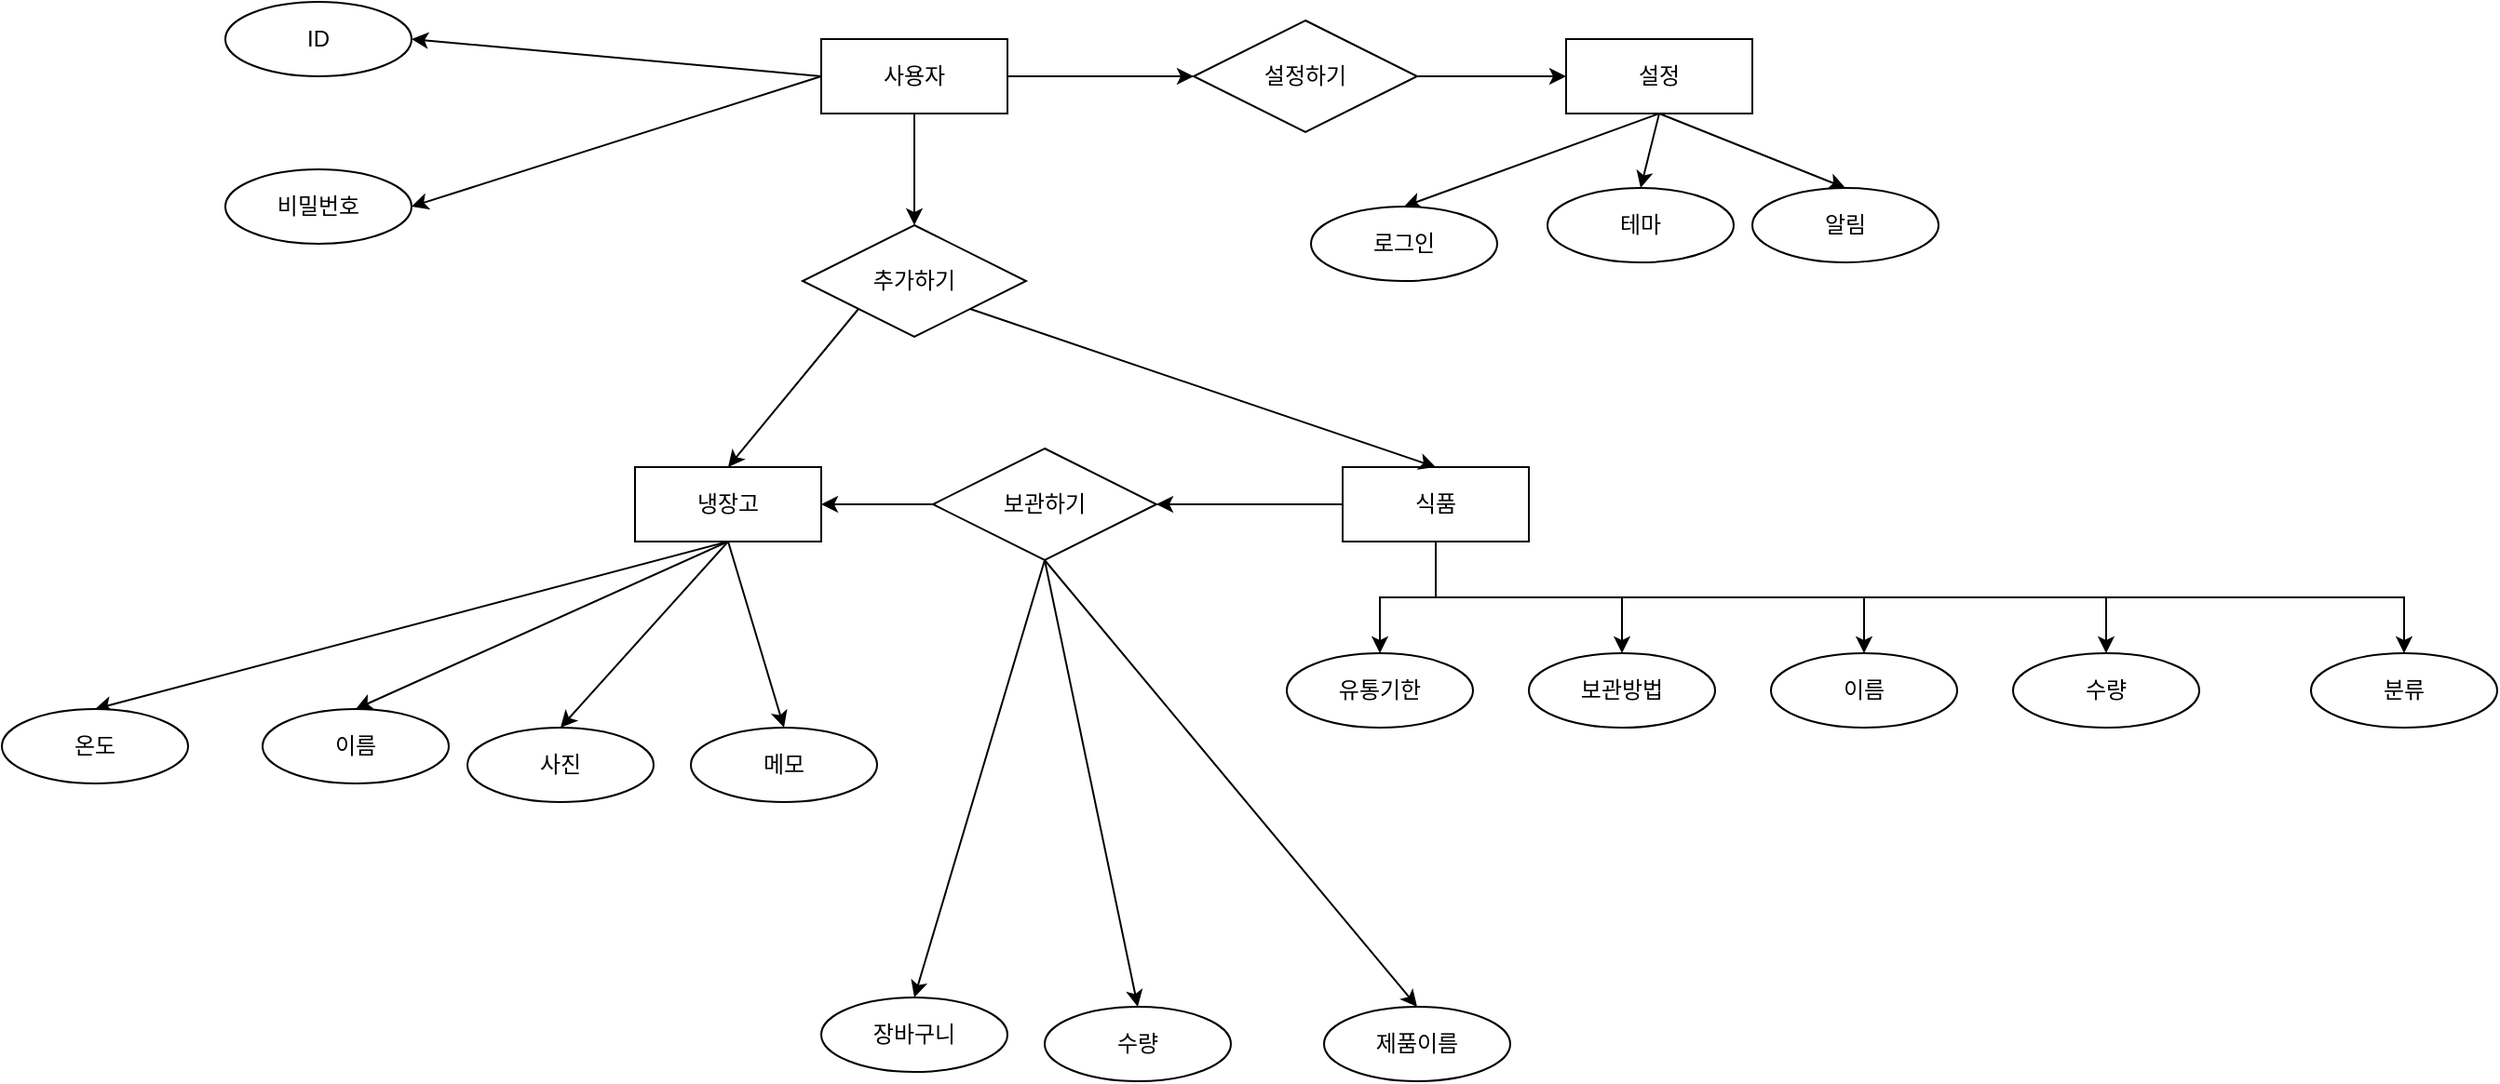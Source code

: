 <mxfile version="22.1.18" type="device">
  <diagram name="페이지-1" id="VgVzL6VrYZBoVipJYnuF">
    <mxGraphModel dx="2626" dy="936" grid="1" gridSize="10" guides="1" tooltips="1" connect="1" arrows="1" fold="1" page="1" pageScale="1" pageWidth="827" pageHeight="1169" math="0" shadow="0">
      <root>
        <mxCell id="0" />
        <mxCell id="1" parent="0" />
        <mxCell id="ZHCm1Jnx4q_sE-uWkugh-7" style="rounded=0;orthogonalLoop=1;jettySize=auto;html=1;exitX=1;exitY=0.5;exitDx=0;exitDy=0;entryX=0;entryY=0.5;entryDx=0;entryDy=0;" parent="1" source="ZHCm1Jnx4q_sE-uWkugh-4" target="ZHCm1Jnx4q_sE-uWkugh-5" edge="1">
          <mxGeometry relative="1" as="geometry" />
        </mxCell>
        <mxCell id="ZHCm1Jnx4q_sE-uWkugh-14" style="rounded=0;orthogonalLoop=1;jettySize=auto;html=1;exitX=0.5;exitY=1;exitDx=0;exitDy=0;entryX=0.5;entryY=0;entryDx=0;entryDy=0;" parent="1" source="ZHCm1Jnx4q_sE-uWkugh-4" target="ZHCm1Jnx4q_sE-uWkugh-13" edge="1">
          <mxGeometry relative="1" as="geometry" />
        </mxCell>
        <mxCell id="ZHCm1Jnx4q_sE-uWkugh-56" style="rounded=0;orthogonalLoop=1;jettySize=auto;html=1;exitX=0;exitY=0.5;exitDx=0;exitDy=0;entryX=1;entryY=0.5;entryDx=0;entryDy=0;" parent="1" source="ZHCm1Jnx4q_sE-uWkugh-4" target="ZHCm1Jnx4q_sE-uWkugh-54" edge="1">
          <mxGeometry relative="1" as="geometry" />
        </mxCell>
        <mxCell id="ZHCm1Jnx4q_sE-uWkugh-57" style="rounded=0;orthogonalLoop=1;jettySize=auto;html=1;exitX=0;exitY=0.5;exitDx=0;exitDy=0;entryX=1;entryY=0.5;entryDx=0;entryDy=0;" parent="1" source="ZHCm1Jnx4q_sE-uWkugh-4" target="ZHCm1Jnx4q_sE-uWkugh-55" edge="1">
          <mxGeometry relative="1" as="geometry" />
        </mxCell>
        <mxCell id="ZHCm1Jnx4q_sE-uWkugh-4" value="사용자" style="whiteSpace=wrap;html=1;align=center;" parent="1" vertex="1">
          <mxGeometry x="200" y="90" width="100" height="40" as="geometry" />
        </mxCell>
        <mxCell id="ZHCm1Jnx4q_sE-uWkugh-8" style="rounded=0;orthogonalLoop=1;jettySize=auto;html=1;exitX=1;exitY=0.5;exitDx=0;exitDy=0;entryX=0;entryY=0.5;entryDx=0;entryDy=0;" parent="1" source="ZHCm1Jnx4q_sE-uWkugh-5" target="ZHCm1Jnx4q_sE-uWkugh-6" edge="1">
          <mxGeometry relative="1" as="geometry" />
        </mxCell>
        <mxCell id="ZHCm1Jnx4q_sE-uWkugh-5" value="설정하기" style="shape=rhombus;perimeter=rhombusPerimeter;whiteSpace=wrap;html=1;align=center;" parent="1" vertex="1">
          <mxGeometry x="400" y="80" width="120" height="60" as="geometry" />
        </mxCell>
        <mxCell id="ZHCm1Jnx4q_sE-uWkugh-61" style="rounded=0;orthogonalLoop=1;jettySize=auto;html=1;exitX=0.5;exitY=1;exitDx=0;exitDy=0;entryX=0.5;entryY=0;entryDx=0;entryDy=0;" parent="1" source="ZHCm1Jnx4q_sE-uWkugh-6" target="ZHCm1Jnx4q_sE-uWkugh-60" edge="1">
          <mxGeometry relative="1" as="geometry" />
        </mxCell>
        <mxCell id="ZHCm1Jnx4q_sE-uWkugh-62" style="rounded=0;orthogonalLoop=1;jettySize=auto;html=1;exitX=0.5;exitY=1;exitDx=0;exitDy=0;entryX=0.5;entryY=0;entryDx=0;entryDy=0;" parent="1" source="ZHCm1Jnx4q_sE-uWkugh-6" target="ZHCm1Jnx4q_sE-uWkugh-58" edge="1">
          <mxGeometry relative="1" as="geometry" />
        </mxCell>
        <mxCell id="ZHCm1Jnx4q_sE-uWkugh-63" style="rounded=0;orthogonalLoop=1;jettySize=auto;html=1;exitX=0.5;exitY=1;exitDx=0;exitDy=0;entryX=0.5;entryY=0;entryDx=0;entryDy=0;" parent="1" source="ZHCm1Jnx4q_sE-uWkugh-6" target="ZHCm1Jnx4q_sE-uWkugh-59" edge="1">
          <mxGeometry relative="1" as="geometry" />
        </mxCell>
        <mxCell id="ZHCm1Jnx4q_sE-uWkugh-6" value="설정" style="whiteSpace=wrap;html=1;align=center;" parent="1" vertex="1">
          <mxGeometry x="600" y="90" width="100" height="40" as="geometry" />
        </mxCell>
        <mxCell id="ZHCm1Jnx4q_sE-uWkugh-37" style="rounded=0;orthogonalLoop=1;jettySize=auto;html=1;exitX=0.5;exitY=1;exitDx=0;exitDy=0;entryX=0.5;entryY=0;entryDx=0;entryDy=0;" parent="1" source="ZHCm1Jnx4q_sE-uWkugh-9" target="ZHCm1Jnx4q_sE-uWkugh-20" edge="1">
          <mxGeometry relative="1" as="geometry" />
        </mxCell>
        <mxCell id="ZHCm1Jnx4q_sE-uWkugh-49" style="rounded=0;orthogonalLoop=1;jettySize=auto;html=1;exitX=0.5;exitY=1;exitDx=0;exitDy=0;entryX=0.5;entryY=0;entryDx=0;entryDy=0;" parent="1" source="ZHCm1Jnx4q_sE-uWkugh-9" target="ZHCm1Jnx4q_sE-uWkugh-21" edge="1">
          <mxGeometry relative="1" as="geometry" />
        </mxCell>
        <mxCell id="ZHCm1Jnx4q_sE-uWkugh-50" style="rounded=0;orthogonalLoop=1;jettySize=auto;html=1;exitX=0.5;exitY=1;exitDx=0;exitDy=0;entryX=0.5;entryY=0;entryDx=0;entryDy=0;" parent="1" source="ZHCm1Jnx4q_sE-uWkugh-9" target="ZHCm1Jnx4q_sE-uWkugh-23" edge="1">
          <mxGeometry relative="1" as="geometry" />
        </mxCell>
        <mxCell id="ZHCm1Jnx4q_sE-uWkugh-51" style="rounded=0;orthogonalLoop=1;jettySize=auto;html=1;exitX=0.5;exitY=1;exitDx=0;exitDy=0;entryX=0.5;entryY=0;entryDx=0;entryDy=0;" parent="1" source="ZHCm1Jnx4q_sE-uWkugh-9" target="ZHCm1Jnx4q_sE-uWkugh-24" edge="1">
          <mxGeometry relative="1" as="geometry" />
        </mxCell>
        <mxCell id="ZHCm1Jnx4q_sE-uWkugh-9" value="냉장고" style="whiteSpace=wrap;html=1;align=center;" parent="1" vertex="1">
          <mxGeometry x="100" y="320" width="100" height="40" as="geometry" />
        </mxCell>
        <mxCell id="ZHCm1Jnx4q_sE-uWkugh-44" style="edgeStyle=orthogonalEdgeStyle;rounded=0;orthogonalLoop=1;jettySize=auto;html=1;exitX=0.5;exitY=1;exitDx=0;exitDy=0;entryX=0.5;entryY=0;entryDx=0;entryDy=0;" parent="1" source="ZHCm1Jnx4q_sE-uWkugh-12" target="ZHCm1Jnx4q_sE-uWkugh-32" edge="1">
          <mxGeometry relative="1" as="geometry" />
        </mxCell>
        <mxCell id="ZHCm1Jnx4q_sE-uWkugh-45" style="edgeStyle=orthogonalEdgeStyle;rounded=0;orthogonalLoop=1;jettySize=auto;html=1;exitX=0.5;exitY=1;exitDx=0;exitDy=0;entryX=0.5;entryY=0;entryDx=0;entryDy=0;" parent="1" source="ZHCm1Jnx4q_sE-uWkugh-12" target="ZHCm1Jnx4q_sE-uWkugh-33" edge="1">
          <mxGeometry relative="1" as="geometry" />
        </mxCell>
        <mxCell id="ZHCm1Jnx4q_sE-uWkugh-46" style="edgeStyle=orthogonalEdgeStyle;rounded=0;orthogonalLoop=1;jettySize=auto;html=1;exitX=0.5;exitY=1;exitDx=0;exitDy=0;entryX=0.5;entryY=0;entryDx=0;entryDy=0;" parent="1" source="ZHCm1Jnx4q_sE-uWkugh-12" target="ZHCm1Jnx4q_sE-uWkugh-34" edge="1">
          <mxGeometry relative="1" as="geometry" />
        </mxCell>
        <mxCell id="ZHCm1Jnx4q_sE-uWkugh-47" style="edgeStyle=orthogonalEdgeStyle;rounded=0;orthogonalLoop=1;jettySize=auto;html=1;exitX=0.5;exitY=1;exitDx=0;exitDy=0;entryX=0.5;entryY=0;entryDx=0;entryDy=0;" parent="1" source="ZHCm1Jnx4q_sE-uWkugh-12" target="ZHCm1Jnx4q_sE-uWkugh-35" edge="1">
          <mxGeometry relative="1" as="geometry" />
        </mxCell>
        <mxCell id="ZHCm1Jnx4q_sE-uWkugh-48" style="edgeStyle=orthogonalEdgeStyle;rounded=0;orthogonalLoop=1;jettySize=auto;html=1;exitX=0.5;exitY=1;exitDx=0;exitDy=0;entryX=0.5;entryY=0;entryDx=0;entryDy=0;" parent="1" source="ZHCm1Jnx4q_sE-uWkugh-12" target="ZHCm1Jnx4q_sE-uWkugh-36" edge="1">
          <mxGeometry relative="1" as="geometry" />
        </mxCell>
        <mxCell id="ZHCm1Jnx4q_sE-uWkugh-53" style="edgeStyle=orthogonalEdgeStyle;rounded=0;orthogonalLoop=1;jettySize=auto;html=1;exitX=0;exitY=0.5;exitDx=0;exitDy=0;entryX=1;entryY=0.5;entryDx=0;entryDy=0;" parent="1" source="ZHCm1Jnx4q_sE-uWkugh-12" target="ZHCm1Jnx4q_sE-uWkugh-17" edge="1">
          <mxGeometry relative="1" as="geometry" />
        </mxCell>
        <mxCell id="ZHCm1Jnx4q_sE-uWkugh-12" value="식품" style="whiteSpace=wrap;html=1;align=center;" parent="1" vertex="1">
          <mxGeometry x="480" y="320" width="100" height="40" as="geometry" />
        </mxCell>
        <mxCell id="ZHCm1Jnx4q_sE-uWkugh-15" style="rounded=0;orthogonalLoop=1;jettySize=auto;html=1;exitX=0;exitY=1;exitDx=0;exitDy=0;entryX=0.5;entryY=0;entryDx=0;entryDy=0;" parent="1" source="ZHCm1Jnx4q_sE-uWkugh-13" target="ZHCm1Jnx4q_sE-uWkugh-9" edge="1">
          <mxGeometry relative="1" as="geometry" />
        </mxCell>
        <mxCell id="ZHCm1Jnx4q_sE-uWkugh-16" style="rounded=0;orthogonalLoop=1;jettySize=auto;html=1;exitX=1;exitY=1;exitDx=0;exitDy=0;entryX=0.5;entryY=0;entryDx=0;entryDy=0;" parent="1" source="ZHCm1Jnx4q_sE-uWkugh-13" target="ZHCm1Jnx4q_sE-uWkugh-12" edge="1">
          <mxGeometry relative="1" as="geometry" />
        </mxCell>
        <mxCell id="ZHCm1Jnx4q_sE-uWkugh-13" value="추가하기" style="shape=rhombus;perimeter=rhombusPerimeter;whiteSpace=wrap;html=1;align=center;" parent="1" vertex="1">
          <mxGeometry x="190" y="190" width="120" height="60" as="geometry" />
        </mxCell>
        <mxCell id="ZHCm1Jnx4q_sE-uWkugh-41" style="rounded=0;orthogonalLoop=1;jettySize=auto;html=1;exitX=0.5;exitY=1;exitDx=0;exitDy=0;entryX=0.5;entryY=0;entryDx=0;entryDy=0;" parent="1" source="ZHCm1Jnx4q_sE-uWkugh-17" target="ZHCm1Jnx4q_sE-uWkugh-31" edge="1">
          <mxGeometry relative="1" as="geometry" />
        </mxCell>
        <mxCell id="ZHCm1Jnx4q_sE-uWkugh-52" style="edgeStyle=orthogonalEdgeStyle;rounded=0;orthogonalLoop=1;jettySize=auto;html=1;exitX=0;exitY=0.5;exitDx=0;exitDy=0;entryX=1;entryY=0.5;entryDx=0;entryDy=0;" parent="1" source="ZHCm1Jnx4q_sE-uWkugh-17" target="ZHCm1Jnx4q_sE-uWkugh-9" edge="1">
          <mxGeometry relative="1" as="geometry" />
        </mxCell>
        <mxCell id="ZHCm1Jnx4q_sE-uWkugh-64" style="rounded=0;orthogonalLoop=1;jettySize=auto;html=1;exitX=0.5;exitY=1;exitDx=0;exitDy=0;entryX=0.5;entryY=0;entryDx=0;entryDy=0;" parent="1" source="ZHCm1Jnx4q_sE-uWkugh-17" target="ZHCm1Jnx4q_sE-uWkugh-28" edge="1">
          <mxGeometry relative="1" as="geometry" />
        </mxCell>
        <mxCell id="ZHCm1Jnx4q_sE-uWkugh-65" style="rounded=0;orthogonalLoop=1;jettySize=auto;html=1;exitX=0.5;exitY=1;exitDx=0;exitDy=0;entryX=0.5;entryY=0;entryDx=0;entryDy=0;" parent="1" source="ZHCm1Jnx4q_sE-uWkugh-17" target="ZHCm1Jnx4q_sE-uWkugh-29" edge="1">
          <mxGeometry relative="1" as="geometry" />
        </mxCell>
        <mxCell id="ZHCm1Jnx4q_sE-uWkugh-17" value="보관하기" style="shape=rhombus;perimeter=rhombusPerimeter;whiteSpace=wrap;html=1;align=center;" parent="1" vertex="1">
          <mxGeometry x="260" y="310" width="120" height="60" as="geometry" />
        </mxCell>
        <mxCell id="ZHCm1Jnx4q_sE-uWkugh-20" value="온도" style="ellipse;whiteSpace=wrap;html=1;align=center;" parent="1" vertex="1">
          <mxGeometry x="-240" y="450" width="100" height="40" as="geometry" />
        </mxCell>
        <mxCell id="ZHCm1Jnx4q_sE-uWkugh-21" value="이름" style="ellipse;whiteSpace=wrap;html=1;align=center;" parent="1" vertex="1">
          <mxGeometry x="-100" y="450" width="100" height="40" as="geometry" />
        </mxCell>
        <mxCell id="ZHCm1Jnx4q_sE-uWkugh-23" value="사진" style="ellipse;whiteSpace=wrap;html=1;align=center;" parent="1" vertex="1">
          <mxGeometry x="10" y="460" width="100" height="40" as="geometry" />
        </mxCell>
        <mxCell id="ZHCm1Jnx4q_sE-uWkugh-24" value="메모" style="ellipse;whiteSpace=wrap;html=1;align=center;" parent="1" vertex="1">
          <mxGeometry x="130" y="460" width="100" height="40" as="geometry" />
        </mxCell>
        <mxCell id="ZHCm1Jnx4q_sE-uWkugh-26" style="edgeStyle=orthogonalEdgeStyle;rounded=0;orthogonalLoop=1;jettySize=auto;html=1;exitX=0.5;exitY=1;exitDx=0;exitDy=0;" parent="1" source="ZHCm1Jnx4q_sE-uWkugh-23" target="ZHCm1Jnx4q_sE-uWkugh-23" edge="1">
          <mxGeometry relative="1" as="geometry" />
        </mxCell>
        <mxCell id="ZHCm1Jnx4q_sE-uWkugh-28" value="수량" style="ellipse;whiteSpace=wrap;html=1;align=center;" parent="1" vertex="1">
          <mxGeometry x="320" y="610" width="100" height="40" as="geometry" />
        </mxCell>
        <mxCell id="ZHCm1Jnx4q_sE-uWkugh-29" value="제품이름" style="ellipse;whiteSpace=wrap;html=1;align=center;" parent="1" vertex="1">
          <mxGeometry x="470" y="610" width="100" height="40" as="geometry" />
        </mxCell>
        <mxCell id="ZHCm1Jnx4q_sE-uWkugh-31" value="장바구니" style="ellipse;whiteSpace=wrap;html=1;align=center;" parent="1" vertex="1">
          <mxGeometry x="200" y="605" width="100" height="40" as="geometry" />
        </mxCell>
        <mxCell id="ZHCm1Jnx4q_sE-uWkugh-32" value="유통기한" style="ellipse;whiteSpace=wrap;html=1;align=center;" parent="1" vertex="1">
          <mxGeometry x="450" y="420" width="100" height="40" as="geometry" />
        </mxCell>
        <mxCell id="ZHCm1Jnx4q_sE-uWkugh-33" value="보관방법" style="ellipse;whiteSpace=wrap;html=1;align=center;" parent="1" vertex="1">
          <mxGeometry x="580" y="420" width="100" height="40" as="geometry" />
        </mxCell>
        <mxCell id="ZHCm1Jnx4q_sE-uWkugh-34" value="이름" style="ellipse;whiteSpace=wrap;html=1;align=center;" parent="1" vertex="1">
          <mxGeometry x="710" y="420" width="100" height="40" as="geometry" />
        </mxCell>
        <mxCell id="ZHCm1Jnx4q_sE-uWkugh-35" value="수량" style="ellipse;whiteSpace=wrap;html=1;align=center;" parent="1" vertex="1">
          <mxGeometry x="840" y="420" width="100" height="40" as="geometry" />
        </mxCell>
        <mxCell id="ZHCm1Jnx4q_sE-uWkugh-36" value="분류" style="ellipse;whiteSpace=wrap;html=1;align=center;" parent="1" vertex="1">
          <mxGeometry x="1000" y="420" width="100" height="40" as="geometry" />
        </mxCell>
        <mxCell id="ZHCm1Jnx4q_sE-uWkugh-54" value="ID" style="ellipse;whiteSpace=wrap;html=1;align=center;" parent="1" vertex="1">
          <mxGeometry x="-120" y="70" width="100" height="40" as="geometry" />
        </mxCell>
        <mxCell id="ZHCm1Jnx4q_sE-uWkugh-55" value="비밀번호" style="ellipse;whiteSpace=wrap;html=1;align=center;" parent="1" vertex="1">
          <mxGeometry x="-120" y="160" width="100" height="40" as="geometry" />
        </mxCell>
        <mxCell id="ZHCm1Jnx4q_sE-uWkugh-58" value="테마" style="ellipse;whiteSpace=wrap;html=1;align=center;" parent="1" vertex="1">
          <mxGeometry x="590" y="170" width="100" height="40" as="geometry" />
        </mxCell>
        <mxCell id="ZHCm1Jnx4q_sE-uWkugh-59" value="알림" style="ellipse;whiteSpace=wrap;html=1;align=center;" parent="1" vertex="1">
          <mxGeometry x="700" y="170" width="100" height="40" as="geometry" />
        </mxCell>
        <mxCell id="ZHCm1Jnx4q_sE-uWkugh-60" value="로그인" style="ellipse;whiteSpace=wrap;html=1;align=center;" parent="1" vertex="1">
          <mxGeometry x="463" y="180" width="100" height="40" as="geometry" />
        </mxCell>
      </root>
    </mxGraphModel>
  </diagram>
</mxfile>
